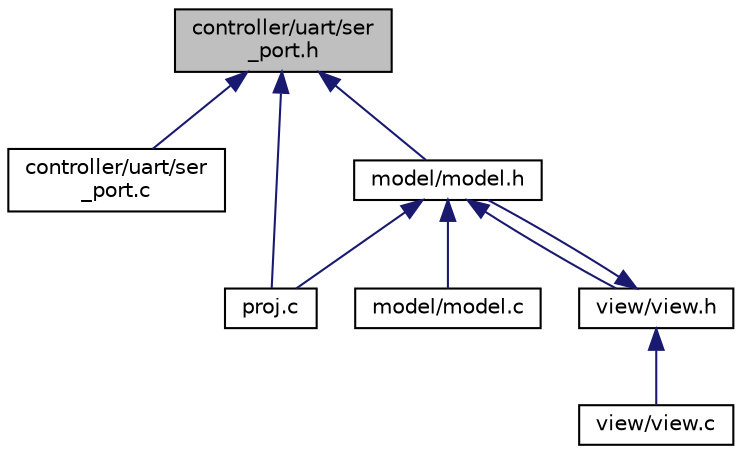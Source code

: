 digraph "controller/uart/ser_port.h"
{
 // LATEX_PDF_SIZE
  edge [fontname="Helvetica",fontsize="10",labelfontname="Helvetica",labelfontsize="10"];
  node [fontname="Helvetica",fontsize="10",shape=record];
  Node1 [label="controller/uart/ser\l_port.h",height=0.2,width=0.4,color="black", fillcolor="grey75", style="filled", fontcolor="black",tooltip=" "];
  Node1 -> Node2 [dir="back",color="midnightblue",fontsize="10",style="solid"];
  Node2 [label="controller/uart/ser\l_port.c",height=0.2,width=0.4,color="black", fillcolor="white", style="filled",URL="$ser__port_8c.html",tooltip=" "];
  Node1 -> Node3 [dir="back",color="midnightblue",fontsize="10",style="solid"];
  Node3 [label="model/model.h",height=0.2,width=0.4,color="black", fillcolor="white", style="filled",URL="$model_8h.html",tooltip=" "];
  Node3 -> Node4 [dir="back",color="midnightblue",fontsize="10",style="solid"];
  Node4 [label="model/model.c",height=0.2,width=0.4,color="black", fillcolor="white", style="filled",URL="$model_8c.html",tooltip=" "];
  Node3 -> Node5 [dir="back",color="midnightblue",fontsize="10",style="solid"];
  Node5 [label="proj.c",height=0.2,width=0.4,color="black", fillcolor="white", style="filled",URL="$proj_8c.html",tooltip=" "];
  Node3 -> Node6 [dir="back",color="midnightblue",fontsize="10",style="solid"];
  Node6 [label="view/view.h",height=0.2,width=0.4,color="black", fillcolor="white", style="filled",URL="$view_8h.html",tooltip=" "];
  Node6 -> Node3 [dir="back",color="midnightblue",fontsize="10",style="solid"];
  Node6 -> Node7 [dir="back",color="midnightblue",fontsize="10",style="solid"];
  Node7 [label="view/view.c",height=0.2,width=0.4,color="black", fillcolor="white", style="filled",URL="$view_8c.html",tooltip=" "];
  Node1 -> Node5 [dir="back",color="midnightblue",fontsize="10",style="solid"];
}
